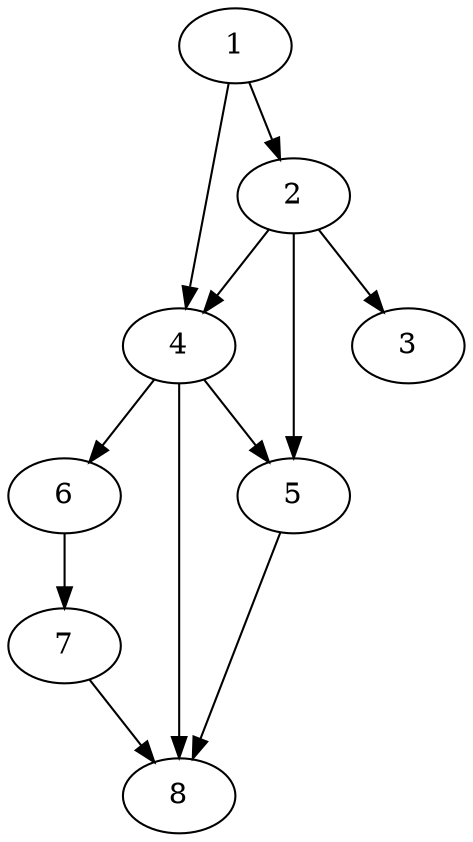 digraph G
{
 1 -> 2;
 1 -> 4;
 2 -> 3;
 2 -> 4;
 2 -> 5;
 4 -> 5;
 4 -> 6;
 4 -> 8;
 5 -> 8;
 6 -> 7;
 7 -> 8;
}
